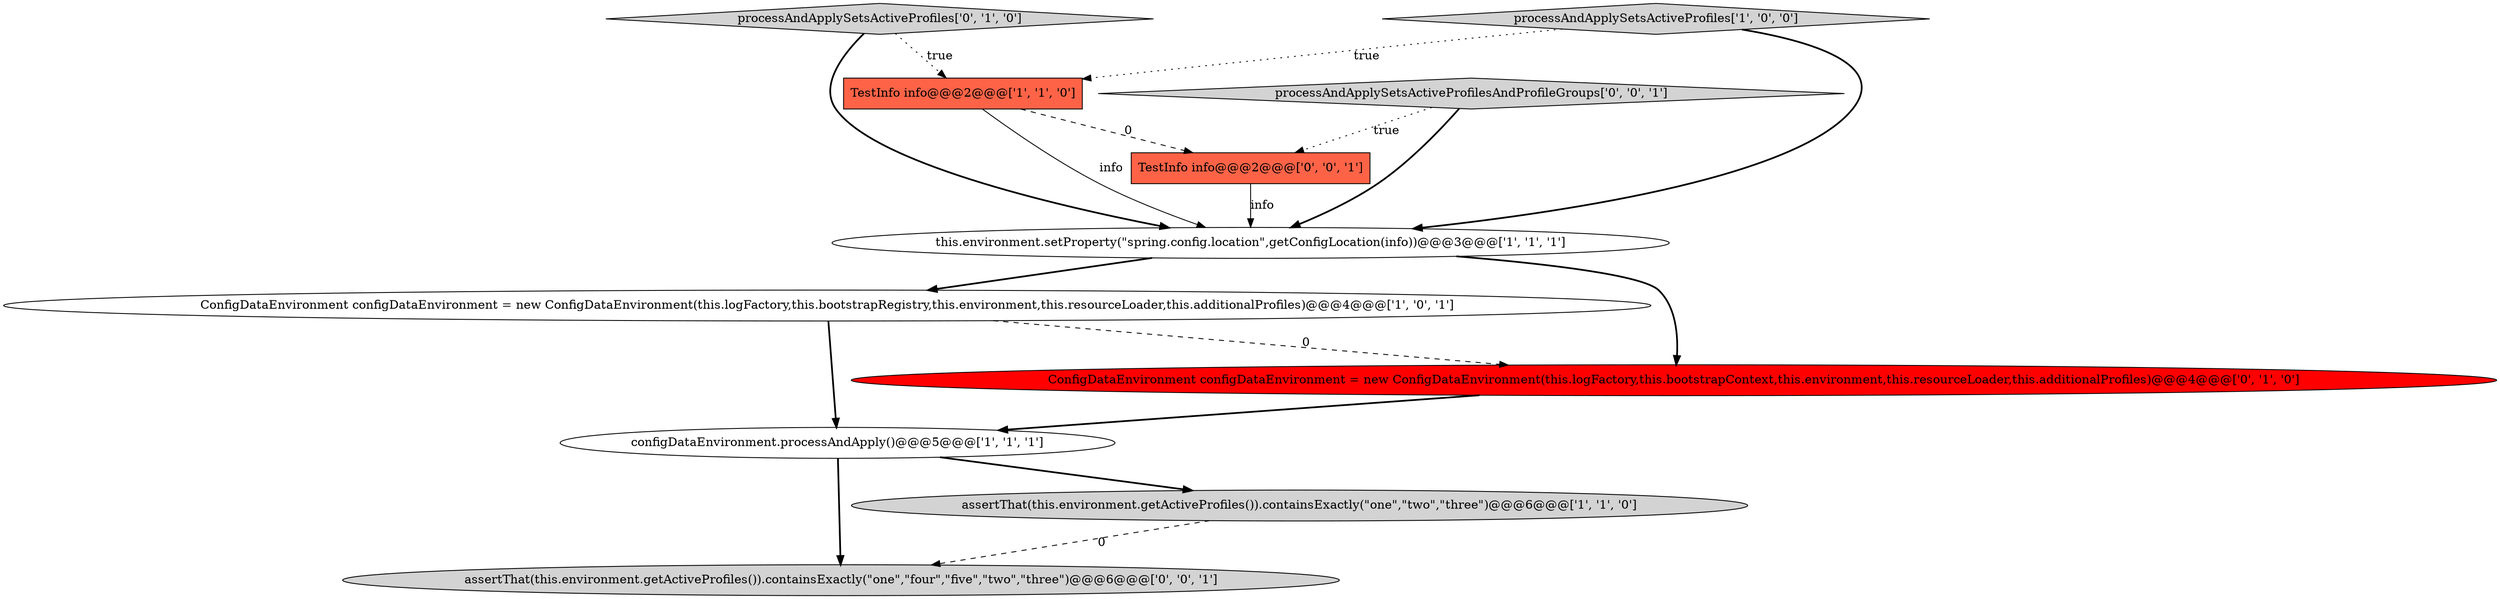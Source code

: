 digraph {
8 [style = filled, label = "assertThat(this.environment.getActiveProfiles()).containsExactly(\"one\",\"four\",\"five\",\"two\",\"three\")@@@6@@@['0', '0', '1']", fillcolor = lightgray, shape = ellipse image = "AAA0AAABBB3BBB"];
7 [style = filled, label = "processAndApplySetsActiveProfiles['0', '1', '0']", fillcolor = lightgray, shape = diamond image = "AAA0AAABBB2BBB"];
2 [style = filled, label = "processAndApplySetsActiveProfiles['1', '0', '0']", fillcolor = lightgray, shape = diamond image = "AAA0AAABBB1BBB"];
3 [style = filled, label = "configDataEnvironment.processAndApply()@@@5@@@['1', '1', '1']", fillcolor = white, shape = ellipse image = "AAA0AAABBB1BBB"];
9 [style = filled, label = "TestInfo info@@@2@@@['0', '0', '1']", fillcolor = tomato, shape = box image = "AAA0AAABBB3BBB"];
10 [style = filled, label = "processAndApplySetsActiveProfilesAndProfileGroups['0', '0', '1']", fillcolor = lightgray, shape = diamond image = "AAA0AAABBB3BBB"];
0 [style = filled, label = "TestInfo info@@@2@@@['1', '1', '0']", fillcolor = tomato, shape = box image = "AAA0AAABBB1BBB"];
1 [style = filled, label = "this.environment.setProperty(\"spring.config.location\",getConfigLocation(info))@@@3@@@['1', '1', '1']", fillcolor = white, shape = ellipse image = "AAA0AAABBB1BBB"];
5 [style = filled, label = "ConfigDataEnvironment configDataEnvironment = new ConfigDataEnvironment(this.logFactory,this.bootstrapRegistry,this.environment,this.resourceLoader,this.additionalProfiles)@@@4@@@['1', '0', '1']", fillcolor = white, shape = ellipse image = "AAA0AAABBB1BBB"];
4 [style = filled, label = "assertThat(this.environment.getActiveProfiles()).containsExactly(\"one\",\"two\",\"three\")@@@6@@@['1', '1', '0']", fillcolor = lightgray, shape = ellipse image = "AAA0AAABBB1BBB"];
6 [style = filled, label = "ConfigDataEnvironment configDataEnvironment = new ConfigDataEnvironment(this.logFactory,this.bootstrapContext,this.environment,this.resourceLoader,this.additionalProfiles)@@@4@@@['0', '1', '0']", fillcolor = red, shape = ellipse image = "AAA1AAABBB2BBB"];
1->5 [style = bold, label=""];
5->3 [style = bold, label=""];
9->1 [style = solid, label="info"];
6->3 [style = bold, label=""];
1->6 [style = bold, label=""];
7->1 [style = bold, label=""];
2->0 [style = dotted, label="true"];
0->9 [style = dashed, label="0"];
5->6 [style = dashed, label="0"];
0->1 [style = solid, label="info"];
10->1 [style = bold, label=""];
7->0 [style = dotted, label="true"];
10->9 [style = dotted, label="true"];
3->4 [style = bold, label=""];
2->1 [style = bold, label=""];
3->8 [style = bold, label=""];
4->8 [style = dashed, label="0"];
}
